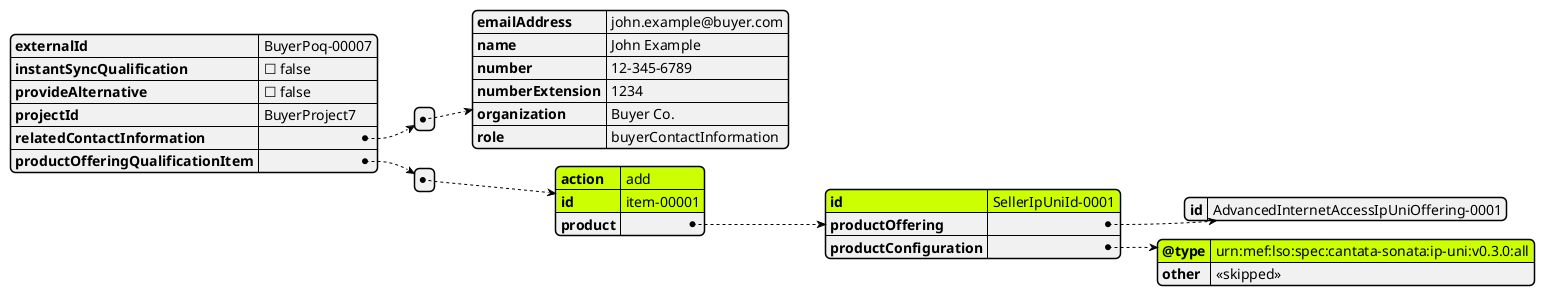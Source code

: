 @startjson


#highlight "productOfferingQualificationItem" / "0" / "id" 
#highlight "productOfferingQualificationItem" / "0" / "action" 
#highlight "productOfferingQualificationItem" / "0" / "product" / "id" 
#highlight "productOfferingQualificationItem" / "0" / "product" / "productConfiguration" / "@type"


{
  "externalId": "BuyerPoq-00007",
  "instantSyncQualification": false,
  "provideAlternative": false,
  "projectId": "BuyerProject7",
  "relatedContactInformation": [
    {
      "emailAddress": "john.example@buyer.com",
      "name": "John Example",
      "number": "12-345-6789",
      "numberExtension": "1234",
      "organization": "Buyer Co.",
      "role": "buyerContactInformation"
    }
  ],
  "productOfferingQualificationItem": [
    {
      "action": "add",
      "id": "item-00001",
      "product": {
        "id": "SellerIpUniId-0001",
        "productOffering": {
          "id": "AdvancedInternetAccessIpUniOffering-0001"
        },
        "productConfiguration": {
          "@type": "urn:mef:lso:spec:cantata-sonata:ip-uni:v0.3.0:all",
          "other": "<<skipped>>"
        }
      }
    }
  ]
}

@endjson